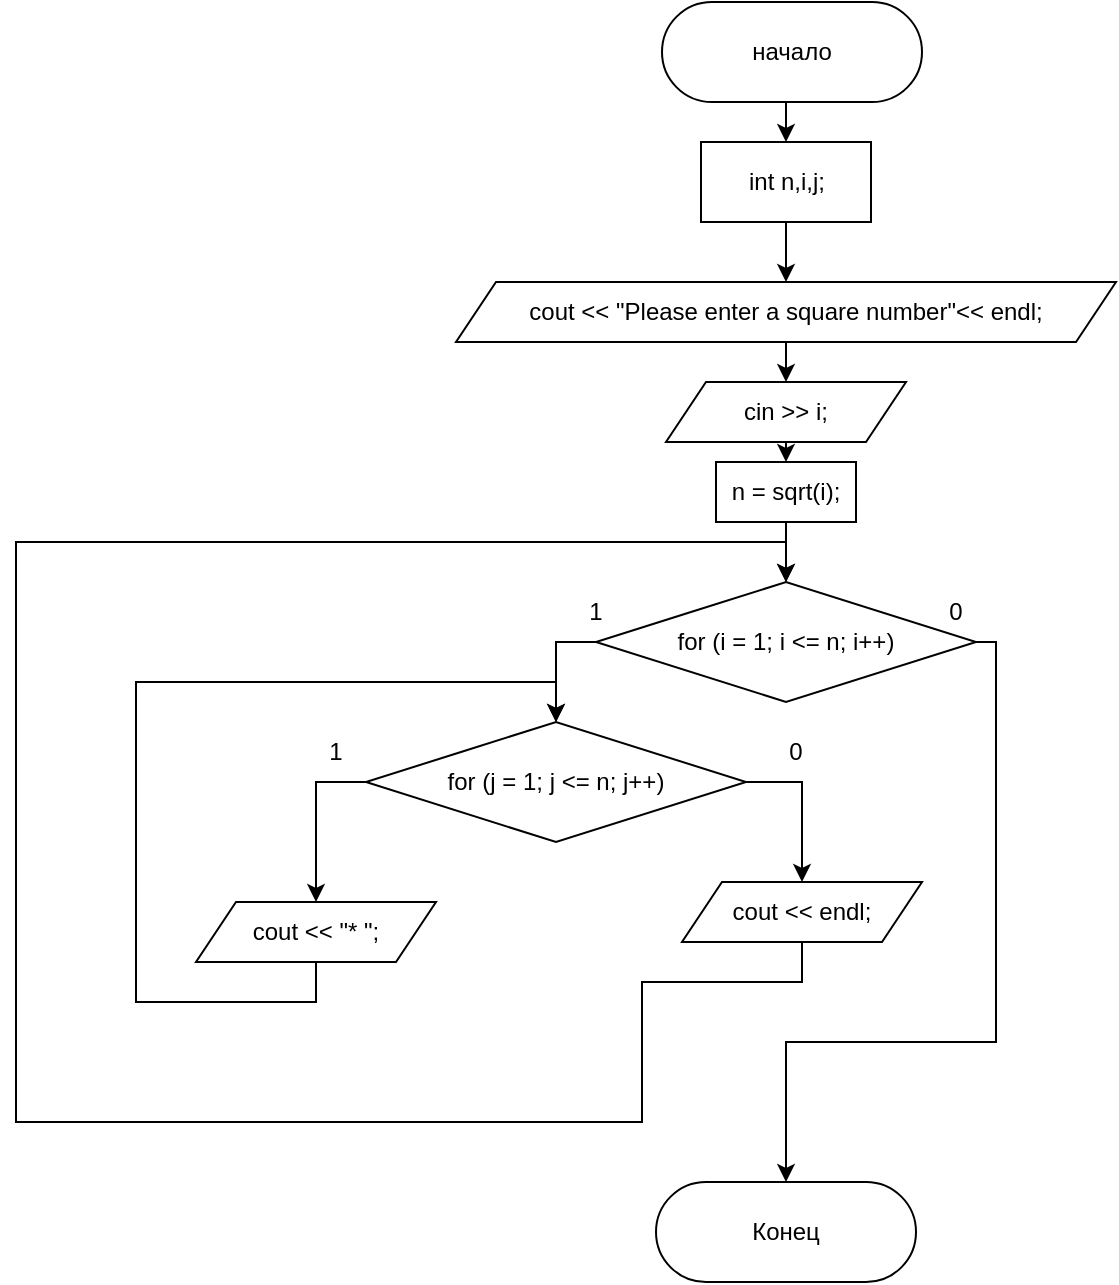 <mxfile version="15.8.6" type="device"><diagram id="C5RBs43oDa-KdzZeNtuy" name="Page-1"><mxGraphModel dx="767" dy="1307" grid="1" gridSize="10" guides="1" tooltips="1" connect="1" arrows="1" fold="1" page="1" pageScale="1" pageWidth="827" pageHeight="1169" math="0" shadow="0"><root><mxCell id="WIyWlLk6GJQsqaUBKTNV-0"/><mxCell id="WIyWlLk6GJQsqaUBKTNV-1" parent="WIyWlLk6GJQsqaUBKTNV-0"/><mxCell id="QuMlDXP_j8uVnfUooaYx-43" style="edgeStyle=orthogonalEdgeStyle;rounded=0;orthogonalLoop=1;jettySize=auto;html=1;exitX=0.5;exitY=1;exitDx=0;exitDy=0;entryX=0.5;entryY=0;entryDx=0;entryDy=0;" parent="WIyWlLk6GJQsqaUBKTNV-1" source="QuMlDXP_j8uVnfUooaYx-1" target="QuMlDXP_j8uVnfUooaYx-2" edge="1"><mxGeometry relative="1" as="geometry"/></mxCell><mxCell id="QuMlDXP_j8uVnfUooaYx-1" value="начало" style="rounded=1;whiteSpace=wrap;html=1;arcSize=50;" parent="WIyWlLk6GJQsqaUBKTNV-1" vertex="1"><mxGeometry x="343" width="130" height="50" as="geometry"/></mxCell><mxCell id="QuMlDXP_j8uVnfUooaYx-44" style="edgeStyle=orthogonalEdgeStyle;rounded=0;orthogonalLoop=1;jettySize=auto;html=1;exitX=0.5;exitY=1;exitDx=0;exitDy=0;entryX=0.5;entryY=0;entryDx=0;entryDy=0;" parent="WIyWlLk6GJQsqaUBKTNV-1" source="QuMlDXP_j8uVnfUooaYx-2" target="QuMlDXP_j8uVnfUooaYx-36" edge="1"><mxGeometry relative="1" as="geometry"/></mxCell><mxCell id="QuMlDXP_j8uVnfUooaYx-2" value="int n,i,j;" style="rounded=0;whiteSpace=wrap;html=1;" parent="WIyWlLk6GJQsqaUBKTNV-1" vertex="1"><mxGeometry x="362.5" y="70" width="85" height="40" as="geometry"/></mxCell><mxCell id="lgrgPQV4tvyWB5p27EC0-6" style="edgeStyle=orthogonalEdgeStyle;rounded=0;orthogonalLoop=1;jettySize=auto;html=1;exitX=0;exitY=0.5;exitDx=0;exitDy=0;entryX=0.5;entryY=0;entryDx=0;entryDy=0;" edge="1" parent="WIyWlLk6GJQsqaUBKTNV-1" source="QuMlDXP_j8uVnfUooaYx-4" target="lgrgPQV4tvyWB5p27EC0-0"><mxGeometry relative="1" as="geometry"/></mxCell><mxCell id="lgrgPQV4tvyWB5p27EC0-15" style="edgeStyle=orthogonalEdgeStyle;rounded=0;orthogonalLoop=1;jettySize=auto;html=1;exitX=1;exitY=0.5;exitDx=0;exitDy=0;entryX=0.5;entryY=0;entryDx=0;entryDy=0;" edge="1" parent="WIyWlLk6GJQsqaUBKTNV-1" source="QuMlDXP_j8uVnfUooaYx-4" target="QuMlDXP_j8uVnfUooaYx-42"><mxGeometry relative="1" as="geometry"><Array as="points"><mxPoint x="510" y="320"/><mxPoint x="510" y="520"/><mxPoint x="405" y="520"/></Array></mxGeometry></mxCell><mxCell id="QuMlDXP_j8uVnfUooaYx-4" value="for (i = 1; i &amp;lt;= n; i++)" style="rhombus;whiteSpace=wrap;html=1;rounded=1;arcSize=0;" parent="WIyWlLk6GJQsqaUBKTNV-1" vertex="1"><mxGeometry x="310" y="290" width="190" height="60" as="geometry"/></mxCell><mxCell id="lgrgPQV4tvyWB5p27EC0-25" style="edgeStyle=orthogonalEdgeStyle;rounded=0;orthogonalLoop=1;jettySize=auto;html=1;exitX=0.5;exitY=1;exitDx=0;exitDy=0;entryX=0.5;entryY=0;entryDx=0;entryDy=0;" edge="1" parent="WIyWlLk6GJQsqaUBKTNV-1" source="QuMlDXP_j8uVnfUooaYx-36" target="lgrgPQV4tvyWB5p27EC0-22"><mxGeometry relative="1" as="geometry"/></mxCell><mxCell id="QuMlDXP_j8uVnfUooaYx-36" value="cout &amp;lt;&amp;lt; &quot;Please enter a square number&quot;&amp;lt;&amp;lt; endl;" style="shape=parallelogram;perimeter=parallelogramPerimeter;whiteSpace=wrap;html=1;fixedSize=1;rounded=1;arcSize=0;" parent="WIyWlLk6GJQsqaUBKTNV-1" vertex="1"><mxGeometry x="240" y="140" width="330" height="30" as="geometry"/></mxCell><mxCell id="QuMlDXP_j8uVnfUooaYx-42" value="Конец" style="rounded=1;whiteSpace=wrap;html=1;arcSize=50;" parent="WIyWlLk6GJQsqaUBKTNV-1" vertex="1"><mxGeometry x="340" y="590" width="130" height="50" as="geometry"/></mxCell><mxCell id="lgrgPQV4tvyWB5p27EC0-4" style="edgeStyle=orthogonalEdgeStyle;rounded=0;orthogonalLoop=1;jettySize=auto;html=1;exitX=0;exitY=0.5;exitDx=0;exitDy=0;entryX=0.5;entryY=0;entryDx=0;entryDy=0;" edge="1" parent="WIyWlLk6GJQsqaUBKTNV-1" source="lgrgPQV4tvyWB5p27EC0-0" target="lgrgPQV4tvyWB5p27EC0-1"><mxGeometry relative="1" as="geometry"/></mxCell><mxCell id="lgrgPQV4tvyWB5p27EC0-5" style="edgeStyle=orthogonalEdgeStyle;rounded=0;orthogonalLoop=1;jettySize=auto;html=1;exitX=1;exitY=0.5;exitDx=0;exitDy=0;entryX=0.5;entryY=0;entryDx=0;entryDy=0;" edge="1" parent="WIyWlLk6GJQsqaUBKTNV-1" source="lgrgPQV4tvyWB5p27EC0-0" target="lgrgPQV4tvyWB5p27EC0-23"><mxGeometry relative="1" as="geometry"><mxPoint x="435" y="470" as="targetPoint"/></mxGeometry></mxCell><mxCell id="lgrgPQV4tvyWB5p27EC0-0" value="for (j = 1; j &amp;lt;= n; j++)" style="rhombus;whiteSpace=wrap;html=1;rounded=1;arcSize=0;" vertex="1" parent="WIyWlLk6GJQsqaUBKTNV-1"><mxGeometry x="195" y="360" width="190" height="60" as="geometry"/></mxCell><mxCell id="lgrgPQV4tvyWB5p27EC0-9" style="edgeStyle=orthogonalEdgeStyle;rounded=0;orthogonalLoop=1;jettySize=auto;html=1;exitX=0.5;exitY=1;exitDx=0;exitDy=0;entryX=0.5;entryY=0;entryDx=0;entryDy=0;" edge="1" parent="WIyWlLk6GJQsqaUBKTNV-1" source="lgrgPQV4tvyWB5p27EC0-1" target="lgrgPQV4tvyWB5p27EC0-0"><mxGeometry relative="1" as="geometry"><Array as="points"><mxPoint x="170" y="500"/><mxPoint x="80" y="500"/><mxPoint x="80" y="340"/><mxPoint x="290" y="340"/></Array></mxGeometry></mxCell><mxCell id="lgrgPQV4tvyWB5p27EC0-1" value="cout &amp;lt;&amp;lt; &quot;* &quot;;" style="shape=parallelogram;perimeter=parallelogramPerimeter;whiteSpace=wrap;html=1;fixedSize=1;rounded=1;arcSize=0;" vertex="1" parent="WIyWlLk6GJQsqaUBKTNV-1"><mxGeometry x="110" y="450" width="120" height="30" as="geometry"/></mxCell><mxCell id="lgrgPQV4tvyWB5p27EC0-16" value="1" style="text;html=1;strokeColor=none;fillColor=none;align=center;verticalAlign=middle;whiteSpace=wrap;rounded=0;" vertex="1" parent="WIyWlLk6GJQsqaUBKTNV-1"><mxGeometry x="280" y="290" width="60" height="30" as="geometry"/></mxCell><mxCell id="lgrgPQV4tvyWB5p27EC0-17" value="1" style="text;html=1;strokeColor=none;fillColor=none;align=center;verticalAlign=middle;whiteSpace=wrap;rounded=0;" vertex="1" parent="WIyWlLk6GJQsqaUBKTNV-1"><mxGeometry x="150" y="360" width="60" height="30" as="geometry"/></mxCell><mxCell id="lgrgPQV4tvyWB5p27EC0-19" value="0" style="text;html=1;strokeColor=none;fillColor=none;align=center;verticalAlign=middle;whiteSpace=wrap;rounded=0;" vertex="1" parent="WIyWlLk6GJQsqaUBKTNV-1"><mxGeometry x="460" y="290" width="60" height="30" as="geometry"/></mxCell><mxCell id="lgrgPQV4tvyWB5p27EC0-21" value="0" style="text;html=1;strokeColor=none;fillColor=none;align=center;verticalAlign=middle;whiteSpace=wrap;rounded=0;" vertex="1" parent="WIyWlLk6GJQsqaUBKTNV-1"><mxGeometry x="380" y="360" width="60" height="30" as="geometry"/></mxCell><mxCell id="lgrgPQV4tvyWB5p27EC0-27" style="edgeStyle=orthogonalEdgeStyle;rounded=0;orthogonalLoop=1;jettySize=auto;html=1;exitX=0.5;exitY=1;exitDx=0;exitDy=0;entryX=0.5;entryY=0;entryDx=0;entryDy=0;" edge="1" parent="WIyWlLk6GJQsqaUBKTNV-1" source="lgrgPQV4tvyWB5p27EC0-22" target="lgrgPQV4tvyWB5p27EC0-26"><mxGeometry relative="1" as="geometry"/></mxCell><mxCell id="lgrgPQV4tvyWB5p27EC0-22" value="cin &amp;gt;&amp;gt; i;" style="shape=parallelogram;perimeter=parallelogramPerimeter;whiteSpace=wrap;html=1;fixedSize=1;rounded=1;arcSize=0;" vertex="1" parent="WIyWlLk6GJQsqaUBKTNV-1"><mxGeometry x="345" y="190" width="120" height="30" as="geometry"/></mxCell><mxCell id="lgrgPQV4tvyWB5p27EC0-24" style="edgeStyle=orthogonalEdgeStyle;rounded=0;orthogonalLoop=1;jettySize=auto;html=1;exitX=0.5;exitY=1;exitDx=0;exitDy=0;entryX=0.5;entryY=0;entryDx=0;entryDy=0;" edge="1" parent="WIyWlLk6GJQsqaUBKTNV-1" source="lgrgPQV4tvyWB5p27EC0-23" target="QuMlDXP_j8uVnfUooaYx-4"><mxGeometry relative="1" as="geometry"><mxPoint x="20" y="300" as="targetPoint"/><Array as="points"><mxPoint x="413" y="490"/><mxPoint x="333" y="490"/><mxPoint x="333" y="560"/><mxPoint x="20" y="560"/><mxPoint x="20" y="270"/><mxPoint x="405" y="270"/></Array></mxGeometry></mxCell><mxCell id="lgrgPQV4tvyWB5p27EC0-23" value="cout &amp;lt;&amp;lt; endl;" style="shape=parallelogram;perimeter=parallelogramPerimeter;whiteSpace=wrap;html=1;fixedSize=1;rounded=1;arcSize=0;" vertex="1" parent="WIyWlLk6GJQsqaUBKTNV-1"><mxGeometry x="353" y="440" width="120" height="30" as="geometry"/></mxCell><mxCell id="lgrgPQV4tvyWB5p27EC0-28" style="edgeStyle=orthogonalEdgeStyle;rounded=0;orthogonalLoop=1;jettySize=auto;html=1;exitX=0.5;exitY=1;exitDx=0;exitDy=0;entryX=0.5;entryY=0;entryDx=0;entryDy=0;" edge="1" parent="WIyWlLk6GJQsqaUBKTNV-1" source="lgrgPQV4tvyWB5p27EC0-26" target="QuMlDXP_j8uVnfUooaYx-4"><mxGeometry relative="1" as="geometry"/></mxCell><mxCell id="lgrgPQV4tvyWB5p27EC0-26" value="n = sqrt(i);" style="rounded=0;whiteSpace=wrap;html=1;" vertex="1" parent="WIyWlLk6GJQsqaUBKTNV-1"><mxGeometry x="370" y="230" width="70" height="30" as="geometry"/></mxCell></root></mxGraphModel></diagram></mxfile>